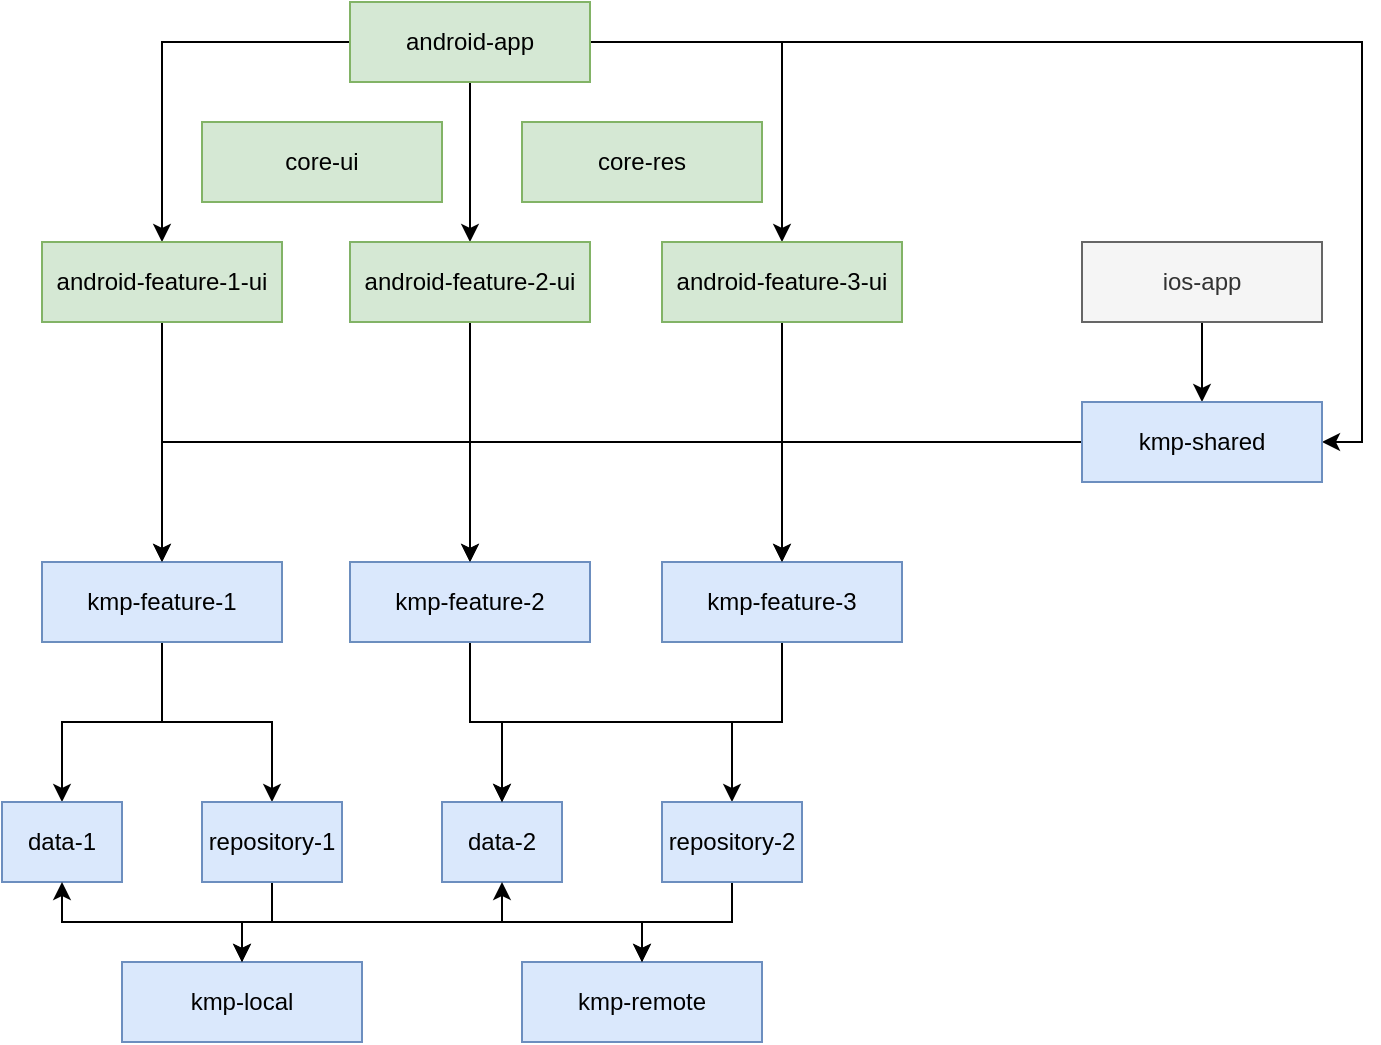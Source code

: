<mxfile version="25.0.3">
  <diagram name="Page-1" id="3M9jQRyPrjrfi4vgrZQc">
    <mxGraphModel dx="2074" dy="1121" grid="1" gridSize="10" guides="1" tooltips="1" connect="1" arrows="1" fold="1" page="1" pageScale="1" pageWidth="827" pageHeight="1169" math="0" shadow="0">
      <root>
        <mxCell id="0" />
        <mxCell id="1" parent="0" />
        <mxCell id="CW4PbJ1Oaoi_kqZTBhGn-12" style="edgeStyle=orthogonalEdgeStyle;rounded=0;orthogonalLoop=1;jettySize=auto;html=1;entryX=1;entryY=0.5;entryDx=0;entryDy=0;" edge="1" parent="1" source="De63i7EJQq2cx_wD7R2N-3" target="De63i7EJQq2cx_wD7R2N-9">
          <mxGeometry relative="1" as="geometry" />
        </mxCell>
        <mxCell id="CW4PbJ1Oaoi_kqZTBhGn-13" style="edgeStyle=orthogonalEdgeStyle;rounded=0;orthogonalLoop=1;jettySize=auto;html=1;" edge="1" parent="1" source="De63i7EJQq2cx_wD7R2N-3" target="CW4PbJ1Oaoi_kqZTBhGn-9">
          <mxGeometry relative="1" as="geometry" />
        </mxCell>
        <mxCell id="CW4PbJ1Oaoi_kqZTBhGn-14" style="edgeStyle=orthogonalEdgeStyle;rounded=0;orthogonalLoop=1;jettySize=auto;html=1;exitX=0;exitY=0.5;exitDx=0;exitDy=0;entryX=0.5;entryY=0;entryDx=0;entryDy=0;" edge="1" parent="1" source="De63i7EJQq2cx_wD7R2N-3" target="CW4PbJ1Oaoi_kqZTBhGn-1">
          <mxGeometry relative="1" as="geometry" />
        </mxCell>
        <mxCell id="CW4PbJ1Oaoi_kqZTBhGn-15" style="edgeStyle=orthogonalEdgeStyle;rounded=0;orthogonalLoop=1;jettySize=auto;html=1;exitX=1;exitY=0.5;exitDx=0;exitDy=0;" edge="1" parent="1" source="De63i7EJQq2cx_wD7R2N-3" target="CW4PbJ1Oaoi_kqZTBhGn-10">
          <mxGeometry relative="1" as="geometry" />
        </mxCell>
        <mxCell id="De63i7EJQq2cx_wD7R2N-3" value="android-app" style="rounded=0;whiteSpace=wrap;html=1;fillColor=#d5e8d4;strokeColor=#82b366;" parent="1" vertex="1">
          <mxGeometry x="248" y="40" width="120" height="40" as="geometry" />
        </mxCell>
        <mxCell id="De63i7EJQq2cx_wD7R2N-4" value="core-ui" style="rounded=0;whiteSpace=wrap;html=1;fillColor=#d5e8d4;strokeColor=#82b366;" parent="1" vertex="1">
          <mxGeometry x="174" y="100" width="120" height="40" as="geometry" />
        </mxCell>
        <mxCell id="De63i7EJQq2cx_wD7R2N-5" value="core-res" style="rounded=0;whiteSpace=wrap;html=1;fillColor=#d5e8d4;strokeColor=#82b366;" parent="1" vertex="1">
          <mxGeometry x="334" y="100" width="120" height="40" as="geometry" />
        </mxCell>
        <mxCell id="CW4PbJ1Oaoi_kqZTBhGn-11" style="edgeStyle=orthogonalEdgeStyle;rounded=0;orthogonalLoop=1;jettySize=auto;html=1;entryX=0.5;entryY=0;entryDx=0;entryDy=0;" edge="1" parent="1" source="De63i7EJQq2cx_wD7R2N-8" target="De63i7EJQq2cx_wD7R2N-9">
          <mxGeometry relative="1" as="geometry" />
        </mxCell>
        <mxCell id="De63i7EJQq2cx_wD7R2N-8" value="ios-app" style="rounded=0;whiteSpace=wrap;html=1;fillColor=#f5f5f5;fontColor=#333333;strokeColor=#666666;" parent="1" vertex="1">
          <mxGeometry x="614" y="160" width="120" height="40" as="geometry" />
        </mxCell>
        <mxCell id="CW4PbJ1Oaoi_kqZTBhGn-30" style="edgeStyle=orthogonalEdgeStyle;rounded=0;orthogonalLoop=1;jettySize=auto;html=1;entryX=0.5;entryY=0;entryDx=0;entryDy=0;" edge="1" parent="1" source="De63i7EJQq2cx_wD7R2N-9" target="CW4PbJ1Oaoi_kqZTBhGn-5">
          <mxGeometry relative="1" as="geometry" />
        </mxCell>
        <mxCell id="CW4PbJ1Oaoi_kqZTBhGn-31" style="edgeStyle=orthogonalEdgeStyle;rounded=0;orthogonalLoop=1;jettySize=auto;html=1;exitX=0;exitY=0.5;exitDx=0;exitDy=0;entryX=0.5;entryY=0;entryDx=0;entryDy=0;" edge="1" parent="1" source="De63i7EJQq2cx_wD7R2N-9" target="CW4PbJ1Oaoi_kqZTBhGn-4">
          <mxGeometry relative="1" as="geometry" />
        </mxCell>
        <mxCell id="CW4PbJ1Oaoi_kqZTBhGn-32" style="edgeStyle=orthogonalEdgeStyle;rounded=0;orthogonalLoop=1;jettySize=auto;html=1;exitX=0;exitY=0.5;exitDx=0;exitDy=0;" edge="1" parent="1" source="De63i7EJQq2cx_wD7R2N-9" target="De63i7EJQq2cx_wD7R2N-12">
          <mxGeometry relative="1" as="geometry" />
        </mxCell>
        <mxCell id="De63i7EJQq2cx_wD7R2N-9" value="kmp-shared" style="rounded=0;whiteSpace=wrap;html=1;fillColor=#dae8fc;strokeColor=#6c8ebf;" parent="1" vertex="1">
          <mxGeometry x="614" y="240" width="120" height="40" as="geometry" />
        </mxCell>
        <mxCell id="CW4PbJ1Oaoi_kqZTBhGn-19" style="edgeStyle=orthogonalEdgeStyle;rounded=0;orthogonalLoop=1;jettySize=auto;html=1;exitX=0.5;exitY=1;exitDx=0;exitDy=0;entryX=0.5;entryY=0;entryDx=0;entryDy=0;" edge="1" parent="1" source="De63i7EJQq2cx_wD7R2N-12" target="De63i7EJQq2cx_wD7R2N-13">
          <mxGeometry relative="1" as="geometry" />
        </mxCell>
        <mxCell id="CW4PbJ1Oaoi_kqZTBhGn-20" style="edgeStyle=orthogonalEdgeStyle;rounded=0;orthogonalLoop=1;jettySize=auto;html=1;exitX=0.5;exitY=1;exitDx=0;exitDy=0;entryX=0.5;entryY=0;entryDx=0;entryDy=0;" edge="1" parent="1" source="De63i7EJQq2cx_wD7R2N-12" target="CW4PbJ1Oaoi_kqZTBhGn-7">
          <mxGeometry relative="1" as="geometry" />
        </mxCell>
        <mxCell id="De63i7EJQq2cx_wD7R2N-12" value="kmp-feature-1" style="rounded=0;whiteSpace=wrap;html=1;fillColor=#dae8fc;strokeColor=#6c8ebf;" parent="1" vertex="1">
          <mxGeometry x="94" y="320" width="120" height="40" as="geometry" />
        </mxCell>
        <mxCell id="De63i7EJQq2cx_wD7R2N-13" value="data-1" style="rounded=0;whiteSpace=wrap;html=1;fillColor=#dae8fc;strokeColor=#6c8ebf;" parent="1" vertex="1">
          <mxGeometry x="74" y="440" width="60" height="40" as="geometry" />
        </mxCell>
        <mxCell id="De63i7EJQq2cx_wD7R2N-14" value="data-2" style="rounded=0;whiteSpace=wrap;html=1;fillColor=#dae8fc;strokeColor=#6c8ebf;" parent="1" vertex="1">
          <mxGeometry x="294" y="440" width="60" height="40" as="geometry" />
        </mxCell>
        <mxCell id="CW4PbJ1Oaoi_kqZTBhGn-28" style="edgeStyle=orthogonalEdgeStyle;rounded=0;orthogonalLoop=1;jettySize=auto;html=1;entryX=0.5;entryY=1;entryDx=0;entryDy=0;" edge="1" parent="1" source="De63i7EJQq2cx_wD7R2N-15" target="De63i7EJQq2cx_wD7R2N-13">
          <mxGeometry relative="1" as="geometry" />
        </mxCell>
        <mxCell id="De63i7EJQq2cx_wD7R2N-15" value="kmp-local" style="rounded=0;whiteSpace=wrap;html=1;fillColor=#dae8fc;strokeColor=#6c8ebf;" parent="1" vertex="1">
          <mxGeometry x="134" y="520" width="120" height="40" as="geometry" />
        </mxCell>
        <mxCell id="CW4PbJ1Oaoi_kqZTBhGn-29" style="edgeStyle=orthogonalEdgeStyle;rounded=0;orthogonalLoop=1;jettySize=auto;html=1;entryX=0.5;entryY=1;entryDx=0;entryDy=0;" edge="1" parent="1" source="De63i7EJQq2cx_wD7R2N-16" target="De63i7EJQq2cx_wD7R2N-14">
          <mxGeometry relative="1" as="geometry" />
        </mxCell>
        <mxCell id="De63i7EJQq2cx_wD7R2N-16" value="kmp-remote" style="rounded=0;whiteSpace=wrap;html=1;fillColor=#dae8fc;strokeColor=#6c8ebf;" parent="1" vertex="1">
          <mxGeometry x="334" y="520" width="120" height="40" as="geometry" />
        </mxCell>
        <mxCell id="CW4PbJ1Oaoi_kqZTBhGn-16" style="edgeStyle=orthogonalEdgeStyle;rounded=0;orthogonalLoop=1;jettySize=auto;html=1;exitX=0.5;exitY=1;exitDx=0;exitDy=0;" edge="1" parent="1" source="CW4PbJ1Oaoi_kqZTBhGn-1" target="De63i7EJQq2cx_wD7R2N-12">
          <mxGeometry relative="1" as="geometry" />
        </mxCell>
        <mxCell id="CW4PbJ1Oaoi_kqZTBhGn-1" value="android-feature-1-ui" style="rounded=0;whiteSpace=wrap;html=1;fillColor=#d5e8d4;strokeColor=#82b366;" vertex="1" parent="1">
          <mxGeometry x="94" y="160" width="120" height="40" as="geometry" />
        </mxCell>
        <mxCell id="CW4PbJ1Oaoi_kqZTBhGn-21" style="edgeStyle=orthogonalEdgeStyle;rounded=0;orthogonalLoop=1;jettySize=auto;html=1;entryX=0.5;entryY=0;entryDx=0;entryDy=0;" edge="1" parent="1" source="CW4PbJ1Oaoi_kqZTBhGn-4" target="De63i7EJQq2cx_wD7R2N-14">
          <mxGeometry relative="1" as="geometry" />
        </mxCell>
        <mxCell id="CW4PbJ1Oaoi_kqZTBhGn-22" style="edgeStyle=orthogonalEdgeStyle;rounded=0;orthogonalLoop=1;jettySize=auto;html=1;exitX=0.5;exitY=1;exitDx=0;exitDy=0;entryX=0.5;entryY=0;entryDx=0;entryDy=0;" edge="1" parent="1" source="CW4PbJ1Oaoi_kqZTBhGn-4" target="CW4PbJ1Oaoi_kqZTBhGn-8">
          <mxGeometry relative="1" as="geometry" />
        </mxCell>
        <mxCell id="CW4PbJ1Oaoi_kqZTBhGn-4" value="kmp-feature-2" style="rounded=0;whiteSpace=wrap;html=1;fillColor=#dae8fc;strokeColor=#6c8ebf;" vertex="1" parent="1">
          <mxGeometry x="248" y="320" width="120" height="40" as="geometry" />
        </mxCell>
        <mxCell id="CW4PbJ1Oaoi_kqZTBhGn-23" style="edgeStyle=orthogonalEdgeStyle;rounded=0;orthogonalLoop=1;jettySize=auto;html=1;exitX=0.5;exitY=1;exitDx=0;exitDy=0;entryX=0.5;entryY=0;entryDx=0;entryDy=0;" edge="1" parent="1" source="CW4PbJ1Oaoi_kqZTBhGn-5" target="De63i7EJQq2cx_wD7R2N-14">
          <mxGeometry relative="1" as="geometry" />
        </mxCell>
        <mxCell id="CW4PbJ1Oaoi_kqZTBhGn-5" value="kmp-feature-3" style="rounded=0;whiteSpace=wrap;html=1;fillColor=#dae8fc;strokeColor=#6c8ebf;" vertex="1" parent="1">
          <mxGeometry x="404" y="320" width="120" height="40" as="geometry" />
        </mxCell>
        <mxCell id="CW4PbJ1Oaoi_kqZTBhGn-24" style="edgeStyle=orthogonalEdgeStyle;rounded=0;orthogonalLoop=1;jettySize=auto;html=1;entryX=0.5;entryY=0;entryDx=0;entryDy=0;" edge="1" parent="1" source="CW4PbJ1Oaoi_kqZTBhGn-7" target="De63i7EJQq2cx_wD7R2N-15">
          <mxGeometry relative="1" as="geometry" />
        </mxCell>
        <mxCell id="CW4PbJ1Oaoi_kqZTBhGn-25" style="edgeStyle=orthogonalEdgeStyle;rounded=0;orthogonalLoop=1;jettySize=auto;html=1;exitX=0.5;exitY=1;exitDx=0;exitDy=0;" edge="1" parent="1" source="CW4PbJ1Oaoi_kqZTBhGn-7" target="De63i7EJQq2cx_wD7R2N-16">
          <mxGeometry relative="1" as="geometry" />
        </mxCell>
        <mxCell id="CW4PbJ1Oaoi_kqZTBhGn-7" value="repository-1" style="rounded=0;whiteSpace=wrap;html=1;fillColor=#dae8fc;strokeColor=#6c8ebf;" vertex="1" parent="1">
          <mxGeometry x="174" y="440" width="70" height="40" as="geometry" />
        </mxCell>
        <mxCell id="CW4PbJ1Oaoi_kqZTBhGn-26" style="edgeStyle=orthogonalEdgeStyle;rounded=0;orthogonalLoop=1;jettySize=auto;html=1;entryX=0.5;entryY=0;entryDx=0;entryDy=0;" edge="1" parent="1" source="CW4PbJ1Oaoi_kqZTBhGn-8" target="De63i7EJQq2cx_wD7R2N-16">
          <mxGeometry relative="1" as="geometry" />
        </mxCell>
        <mxCell id="CW4PbJ1Oaoi_kqZTBhGn-27" style="edgeStyle=orthogonalEdgeStyle;rounded=0;orthogonalLoop=1;jettySize=auto;html=1;exitX=0.5;exitY=1;exitDx=0;exitDy=0;entryX=0.5;entryY=0;entryDx=0;entryDy=0;" edge="1" parent="1" source="CW4PbJ1Oaoi_kqZTBhGn-8" target="De63i7EJQq2cx_wD7R2N-15">
          <mxGeometry relative="1" as="geometry" />
        </mxCell>
        <mxCell id="CW4PbJ1Oaoi_kqZTBhGn-8" value="repository-2" style="rounded=0;whiteSpace=wrap;html=1;fillColor=#dae8fc;strokeColor=#6c8ebf;" vertex="1" parent="1">
          <mxGeometry x="404" y="440" width="70" height="40" as="geometry" />
        </mxCell>
        <mxCell id="CW4PbJ1Oaoi_kqZTBhGn-17" style="edgeStyle=orthogonalEdgeStyle;rounded=0;orthogonalLoop=1;jettySize=auto;html=1;exitX=0.5;exitY=1;exitDx=0;exitDy=0;entryX=0.5;entryY=0;entryDx=0;entryDy=0;" edge="1" parent="1" source="CW4PbJ1Oaoi_kqZTBhGn-9" target="CW4PbJ1Oaoi_kqZTBhGn-4">
          <mxGeometry relative="1" as="geometry" />
        </mxCell>
        <mxCell id="CW4PbJ1Oaoi_kqZTBhGn-9" value="android-feature-2-ui" style="rounded=0;whiteSpace=wrap;html=1;fillColor=#d5e8d4;strokeColor=#82b366;" vertex="1" parent="1">
          <mxGeometry x="248" y="160" width="120" height="40" as="geometry" />
        </mxCell>
        <mxCell id="CW4PbJ1Oaoi_kqZTBhGn-18" style="edgeStyle=orthogonalEdgeStyle;rounded=0;orthogonalLoop=1;jettySize=auto;html=1;" edge="1" parent="1" source="CW4PbJ1Oaoi_kqZTBhGn-10" target="CW4PbJ1Oaoi_kqZTBhGn-5">
          <mxGeometry relative="1" as="geometry" />
        </mxCell>
        <mxCell id="CW4PbJ1Oaoi_kqZTBhGn-10" value="android-feature-3-ui" style="rounded=0;whiteSpace=wrap;html=1;fillColor=#d5e8d4;strokeColor=#82b366;" vertex="1" parent="1">
          <mxGeometry x="404" y="160" width="120" height="40" as="geometry" />
        </mxCell>
      </root>
    </mxGraphModel>
  </diagram>
</mxfile>
